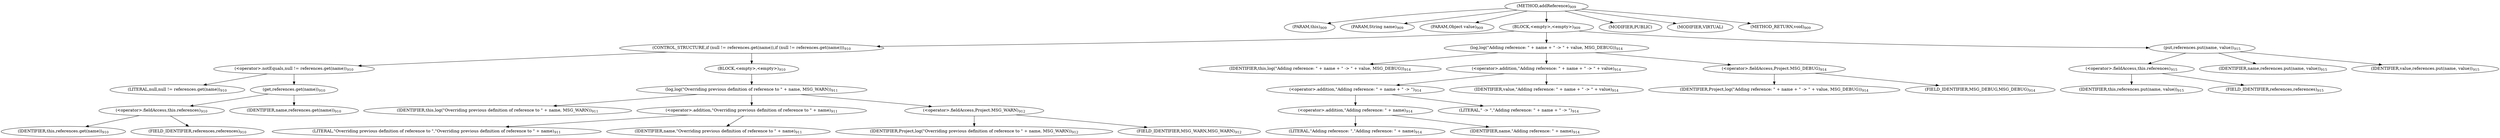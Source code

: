 digraph "addReference" {  
"2351" [label = <(METHOD,addReference)<SUB>909</SUB>> ]
"110" [label = <(PARAM,this)<SUB>909</SUB>> ]
"2352" [label = <(PARAM,String name)<SUB>909</SUB>> ]
"2353" [label = <(PARAM,Object value)<SUB>909</SUB>> ]
"2354" [label = <(BLOCK,&lt;empty&gt;,&lt;empty&gt;)<SUB>909</SUB>> ]
"2355" [label = <(CONTROL_STRUCTURE,if (null != references.get(name)),if (null != references.get(name)))<SUB>910</SUB>> ]
"2356" [label = <(&lt;operator&gt;.notEquals,null != references.get(name))<SUB>910</SUB>> ]
"2357" [label = <(LITERAL,null,null != references.get(name))<SUB>910</SUB>> ]
"2358" [label = <(get,references.get(name))<SUB>910</SUB>> ]
"2359" [label = <(&lt;operator&gt;.fieldAccess,this.references)<SUB>910</SUB>> ]
"2360" [label = <(IDENTIFIER,this,references.get(name))<SUB>910</SUB>> ]
"2361" [label = <(FIELD_IDENTIFIER,references,references)<SUB>910</SUB>> ]
"2362" [label = <(IDENTIFIER,name,references.get(name))<SUB>910</SUB>> ]
"2363" [label = <(BLOCK,&lt;empty&gt;,&lt;empty&gt;)<SUB>910</SUB>> ]
"2364" [label = <(log,log(&quot;Overriding previous definition of reference to &quot; + name, MSG_WARN))<SUB>911</SUB>> ]
"109" [label = <(IDENTIFIER,this,log(&quot;Overriding previous definition of reference to &quot; + name, MSG_WARN))<SUB>911</SUB>> ]
"2365" [label = <(&lt;operator&gt;.addition,&quot;Overriding previous definition of reference to &quot; + name)<SUB>911</SUB>> ]
"2366" [label = <(LITERAL,&quot;Overriding previous definition of reference to &quot;,&quot;Overriding previous definition of reference to &quot; + name)<SUB>911</SUB>> ]
"2367" [label = <(IDENTIFIER,name,&quot;Overriding previous definition of reference to &quot; + name)<SUB>911</SUB>> ]
"2368" [label = <(&lt;operator&gt;.fieldAccess,Project.MSG_WARN)<SUB>912</SUB>> ]
"2369" [label = <(IDENTIFIER,Project,log(&quot;Overriding previous definition of reference to &quot; + name, MSG_WARN))<SUB>912</SUB>> ]
"2370" [label = <(FIELD_IDENTIFIER,MSG_WARN,MSG_WARN)<SUB>912</SUB>> ]
"2371" [label = <(log,log(&quot;Adding reference: &quot; + name + &quot; -&gt; &quot; + value, MSG_DEBUG))<SUB>914</SUB>> ]
"111" [label = <(IDENTIFIER,this,log(&quot;Adding reference: &quot; + name + &quot; -&gt; &quot; + value, MSG_DEBUG))<SUB>914</SUB>> ]
"2372" [label = <(&lt;operator&gt;.addition,&quot;Adding reference: &quot; + name + &quot; -&gt; &quot; + value)<SUB>914</SUB>> ]
"2373" [label = <(&lt;operator&gt;.addition,&quot;Adding reference: &quot; + name + &quot; -&gt; &quot;)<SUB>914</SUB>> ]
"2374" [label = <(&lt;operator&gt;.addition,&quot;Adding reference: &quot; + name)<SUB>914</SUB>> ]
"2375" [label = <(LITERAL,&quot;Adding reference: &quot;,&quot;Adding reference: &quot; + name)<SUB>914</SUB>> ]
"2376" [label = <(IDENTIFIER,name,&quot;Adding reference: &quot; + name)<SUB>914</SUB>> ]
"2377" [label = <(LITERAL,&quot; -&gt; &quot;,&quot;Adding reference: &quot; + name + &quot; -&gt; &quot;)<SUB>914</SUB>> ]
"2378" [label = <(IDENTIFIER,value,&quot;Adding reference: &quot; + name + &quot; -&gt; &quot; + value)<SUB>914</SUB>> ]
"2379" [label = <(&lt;operator&gt;.fieldAccess,Project.MSG_DEBUG)<SUB>914</SUB>> ]
"2380" [label = <(IDENTIFIER,Project,log(&quot;Adding reference: &quot; + name + &quot; -&gt; &quot; + value, MSG_DEBUG))<SUB>914</SUB>> ]
"2381" [label = <(FIELD_IDENTIFIER,MSG_DEBUG,MSG_DEBUG)<SUB>914</SUB>> ]
"2382" [label = <(put,references.put(name, value))<SUB>915</SUB>> ]
"2383" [label = <(&lt;operator&gt;.fieldAccess,this.references)<SUB>915</SUB>> ]
"2384" [label = <(IDENTIFIER,this,references.put(name, value))<SUB>915</SUB>> ]
"2385" [label = <(FIELD_IDENTIFIER,references,references)<SUB>915</SUB>> ]
"2386" [label = <(IDENTIFIER,name,references.put(name, value))<SUB>915</SUB>> ]
"2387" [label = <(IDENTIFIER,value,references.put(name, value))<SUB>915</SUB>> ]
"2388" [label = <(MODIFIER,PUBLIC)> ]
"2389" [label = <(MODIFIER,VIRTUAL)> ]
"2390" [label = <(METHOD_RETURN,void)<SUB>909</SUB>> ]
  "2351" -> "110" 
  "2351" -> "2352" 
  "2351" -> "2353" 
  "2351" -> "2354" 
  "2351" -> "2388" 
  "2351" -> "2389" 
  "2351" -> "2390" 
  "2354" -> "2355" 
  "2354" -> "2371" 
  "2354" -> "2382" 
  "2355" -> "2356" 
  "2355" -> "2363" 
  "2356" -> "2357" 
  "2356" -> "2358" 
  "2358" -> "2359" 
  "2358" -> "2362" 
  "2359" -> "2360" 
  "2359" -> "2361" 
  "2363" -> "2364" 
  "2364" -> "109" 
  "2364" -> "2365" 
  "2364" -> "2368" 
  "2365" -> "2366" 
  "2365" -> "2367" 
  "2368" -> "2369" 
  "2368" -> "2370" 
  "2371" -> "111" 
  "2371" -> "2372" 
  "2371" -> "2379" 
  "2372" -> "2373" 
  "2372" -> "2378" 
  "2373" -> "2374" 
  "2373" -> "2377" 
  "2374" -> "2375" 
  "2374" -> "2376" 
  "2379" -> "2380" 
  "2379" -> "2381" 
  "2382" -> "2383" 
  "2382" -> "2386" 
  "2382" -> "2387" 
  "2383" -> "2384" 
  "2383" -> "2385" 
}
